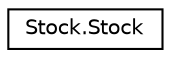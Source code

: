 digraph "Graphical Class Hierarchy"
{
  edge [fontname="Helvetica",fontsize="10",labelfontname="Helvetica",labelfontsize="10"];
  node [fontname="Helvetica",fontsize="10",shape=record];
  rankdir="LR";
  Node0 [label="Stock.Stock",height=0.2,width=0.4,color="black", fillcolor="white", style="filled",URL="$class_stock_1_1_stock.html"];
}
